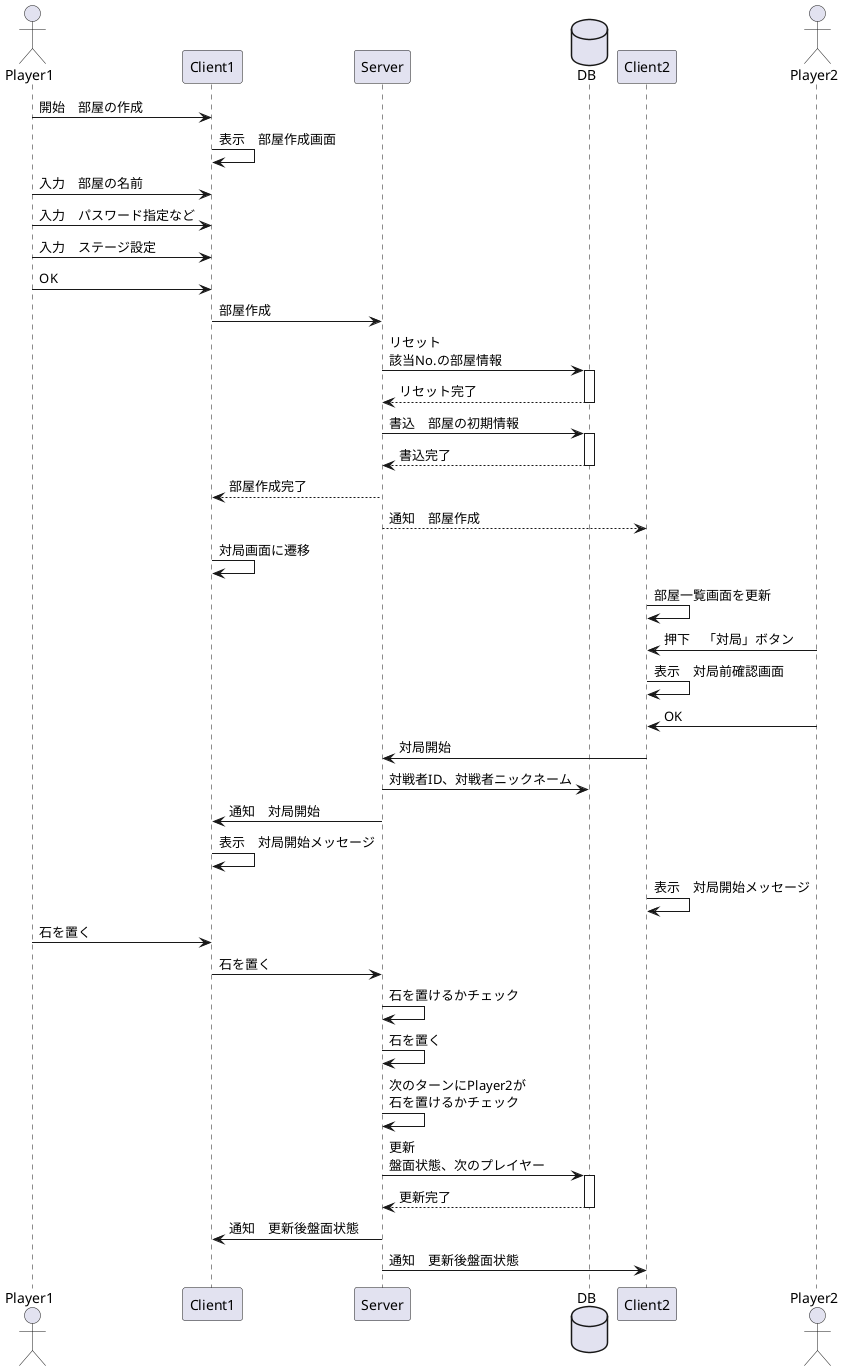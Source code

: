 @startuml sequence_game

actor Player1
participant Client1
participant Server
database DB
participant Client2
actor Player2

' Player1による部屋作成

Player1 -> Client1 : 開始　部屋の作成
Client1 -> Client1 : 表示　部屋作成画面
Player1 -> Client1 : 入力　部屋の名前
Player1 -> Client1 : 入力　パスワード指定など
Player1 -> Client1 : 入力　ステージ設定
Player1 -> Client1 : OK
Client1 -> Server : 部屋作成
Server -> DB : リセット\n該当No.の部屋情報
activate DB
DB --> Server : リセット完了
deactivate DB
Server -> DB : 書込　部屋の初期情報
activate DB
DB --> Server : 書込完了
deactivate DB
Server --> Client1 : 部屋作成完了
Server --> Client2 : 通知　部屋作成
Client1 -> Client1 : 対局画面に遷移
Client2 -> Client2 : 部屋一覧画面を更新

' Player2参戦

Player2 -> Client2 : 押下　「対局」ボタン
Client2 -> Client2 : 表示　対局前確認画面
Player2 -> Client2 : OK
Client2 -> Server : 対局開始
Server -> DB : 対戦者ID、対戦者ニックネーム
Server -> Client1 : 通知　対局開始
Client1 -> Client1 : 表示　対局開始メッセージ
Client2 -> Client2 : 表示　対局開始メッセージ
Player1 -> Client1 : 石を置く
Client1 -> Server : 石を置く
Server -> Server : 石を置けるかチェック
Server -> Server : 石を置く
Server -> Server : 次のターンにPlayer2が\n石を置けるかチェック
Server -> DB : 更新\n盤面状態、次のプレイヤー
activate DB
DB --> Server : 更新完了
deactivate DB
Server -> Client1 : 通知　更新後盤面状態
Server -> Client2 : 通知　更新後盤面状態

@enduml
